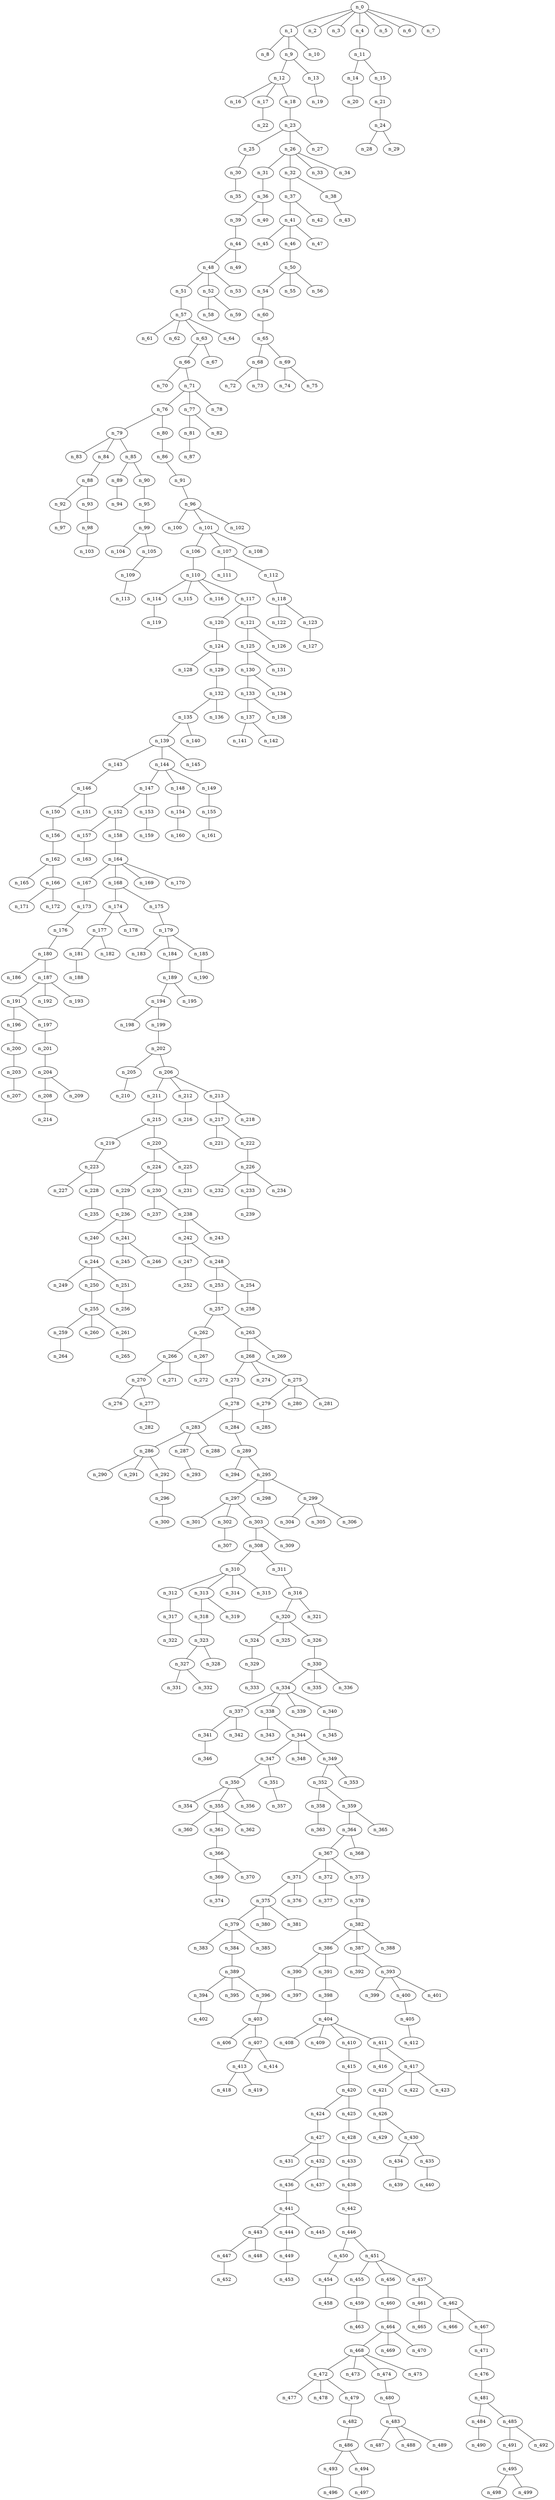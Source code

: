 graph grafoBarabasi_500_7_BFS  {
n_0;
n_1;
n_2;
n_3;
n_4;
n_5;
n_6;
n_7;
n_8;
n_9;
n_10;
n_11;
n_12;
n_13;
n_14;
n_15;
n_16;
n_17;
n_18;
n_19;
n_20;
n_21;
n_22;
n_23;
n_24;
n_25;
n_26;
n_27;
n_28;
n_29;
n_30;
n_31;
n_32;
n_33;
n_34;
n_35;
n_36;
n_37;
n_38;
n_39;
n_40;
n_41;
n_42;
n_43;
n_44;
n_45;
n_46;
n_47;
n_48;
n_49;
n_50;
n_51;
n_52;
n_53;
n_54;
n_55;
n_56;
n_57;
n_58;
n_59;
n_60;
n_61;
n_62;
n_63;
n_64;
n_65;
n_66;
n_67;
n_68;
n_69;
n_70;
n_71;
n_72;
n_73;
n_74;
n_75;
n_76;
n_77;
n_78;
n_79;
n_80;
n_81;
n_82;
n_83;
n_84;
n_85;
n_86;
n_87;
n_88;
n_89;
n_90;
n_91;
n_92;
n_93;
n_94;
n_95;
n_96;
n_97;
n_98;
n_99;
n_100;
n_101;
n_102;
n_103;
n_104;
n_105;
n_106;
n_107;
n_108;
n_109;
n_110;
n_111;
n_112;
n_113;
n_114;
n_115;
n_116;
n_117;
n_118;
n_119;
n_120;
n_121;
n_122;
n_123;
n_124;
n_125;
n_126;
n_127;
n_128;
n_129;
n_130;
n_131;
n_132;
n_133;
n_134;
n_135;
n_136;
n_137;
n_138;
n_139;
n_140;
n_141;
n_142;
n_143;
n_144;
n_145;
n_146;
n_147;
n_148;
n_149;
n_150;
n_151;
n_152;
n_153;
n_154;
n_155;
n_156;
n_157;
n_158;
n_159;
n_160;
n_161;
n_162;
n_163;
n_164;
n_165;
n_166;
n_167;
n_168;
n_169;
n_170;
n_171;
n_172;
n_173;
n_174;
n_175;
n_176;
n_177;
n_178;
n_179;
n_180;
n_181;
n_182;
n_183;
n_184;
n_185;
n_186;
n_187;
n_188;
n_189;
n_190;
n_191;
n_192;
n_193;
n_194;
n_195;
n_196;
n_197;
n_198;
n_199;
n_200;
n_201;
n_202;
n_203;
n_204;
n_205;
n_206;
n_207;
n_208;
n_209;
n_210;
n_211;
n_212;
n_213;
n_214;
n_215;
n_216;
n_217;
n_218;
n_219;
n_220;
n_221;
n_222;
n_223;
n_224;
n_225;
n_226;
n_227;
n_228;
n_229;
n_230;
n_231;
n_232;
n_233;
n_234;
n_235;
n_236;
n_237;
n_238;
n_239;
n_240;
n_241;
n_242;
n_243;
n_244;
n_245;
n_246;
n_247;
n_248;
n_249;
n_250;
n_251;
n_252;
n_253;
n_254;
n_255;
n_256;
n_257;
n_258;
n_259;
n_260;
n_261;
n_262;
n_263;
n_264;
n_265;
n_266;
n_267;
n_268;
n_269;
n_270;
n_271;
n_272;
n_273;
n_274;
n_275;
n_276;
n_277;
n_278;
n_279;
n_280;
n_281;
n_282;
n_283;
n_284;
n_285;
n_286;
n_287;
n_288;
n_289;
n_290;
n_291;
n_292;
n_293;
n_294;
n_295;
n_296;
n_297;
n_298;
n_299;
n_300;
n_301;
n_302;
n_303;
n_304;
n_305;
n_306;
n_307;
n_308;
n_309;
n_310;
n_311;
n_312;
n_313;
n_314;
n_315;
n_316;
n_317;
n_318;
n_319;
n_320;
n_321;
n_322;
n_323;
n_324;
n_325;
n_326;
n_327;
n_328;
n_329;
n_330;
n_331;
n_332;
n_333;
n_334;
n_335;
n_336;
n_337;
n_338;
n_339;
n_340;
n_341;
n_342;
n_343;
n_344;
n_345;
n_346;
n_347;
n_348;
n_349;
n_350;
n_351;
n_352;
n_353;
n_354;
n_355;
n_356;
n_357;
n_358;
n_359;
n_360;
n_361;
n_362;
n_363;
n_364;
n_365;
n_366;
n_367;
n_368;
n_369;
n_370;
n_371;
n_372;
n_373;
n_374;
n_375;
n_376;
n_377;
n_378;
n_379;
n_380;
n_381;
n_382;
n_383;
n_384;
n_385;
n_386;
n_387;
n_388;
n_389;
n_390;
n_391;
n_392;
n_393;
n_394;
n_395;
n_396;
n_397;
n_398;
n_399;
n_400;
n_401;
n_402;
n_403;
n_404;
n_405;
n_406;
n_407;
n_408;
n_409;
n_410;
n_411;
n_412;
n_413;
n_414;
n_415;
n_416;
n_417;
n_418;
n_419;
n_420;
n_421;
n_422;
n_423;
n_424;
n_425;
n_426;
n_427;
n_428;
n_429;
n_430;
n_431;
n_432;
n_433;
n_434;
n_435;
n_436;
n_437;
n_438;
n_439;
n_440;
n_441;
n_442;
n_443;
n_444;
n_445;
n_446;
n_447;
n_448;
n_449;
n_450;
n_451;
n_452;
n_453;
n_454;
n_455;
n_456;
n_457;
n_458;
n_459;
n_460;
n_461;
n_462;
n_463;
n_464;
n_465;
n_466;
n_467;
n_468;
n_469;
n_470;
n_471;
n_472;
n_473;
n_474;
n_475;
n_476;
n_477;
n_478;
n_479;
n_480;
n_481;
n_482;
n_483;
n_484;
n_485;
n_486;
n_487;
n_488;
n_489;
n_490;
n_491;
n_492;
n_493;
n_494;
n_495;
n_496;
n_497;
n_498;
n_499;
n_0 -- n_1;
n_0 -- n_2;
n_0 -- n_3;
n_0 -- n_4;
n_0 -- n_5;
n_0 -- n_6;
n_0 -- n_7;
n_1 -- n_8;
n_1 -- n_9;
n_1 -- n_10;
n_4 -- n_11;
n_9 -- n_12;
n_9 -- n_13;
n_11 -- n_14;
n_11 -- n_15;
n_12 -- n_16;
n_12 -- n_17;
n_12 -- n_18;
n_13 -- n_19;
n_14 -- n_20;
n_15 -- n_21;
n_17 -- n_22;
n_18 -- n_23;
n_21 -- n_24;
n_23 -- n_25;
n_23 -- n_26;
n_23 -- n_27;
n_24 -- n_28;
n_24 -- n_29;
n_25 -- n_30;
n_26 -- n_31;
n_26 -- n_32;
n_26 -- n_33;
n_26 -- n_34;
n_30 -- n_35;
n_31 -- n_36;
n_32 -- n_37;
n_32 -- n_38;
n_36 -- n_39;
n_36 -- n_40;
n_37 -- n_41;
n_37 -- n_42;
n_38 -- n_43;
n_39 -- n_44;
n_41 -- n_45;
n_41 -- n_46;
n_41 -- n_47;
n_44 -- n_48;
n_44 -- n_49;
n_46 -- n_50;
n_48 -- n_51;
n_48 -- n_52;
n_48 -- n_53;
n_50 -- n_54;
n_50 -- n_55;
n_50 -- n_56;
n_51 -- n_57;
n_52 -- n_58;
n_52 -- n_59;
n_54 -- n_60;
n_57 -- n_61;
n_57 -- n_62;
n_57 -- n_63;
n_57 -- n_64;
n_60 -- n_65;
n_63 -- n_66;
n_63 -- n_67;
n_65 -- n_68;
n_65 -- n_69;
n_66 -- n_70;
n_66 -- n_71;
n_68 -- n_72;
n_68 -- n_73;
n_69 -- n_74;
n_69 -- n_75;
n_71 -- n_76;
n_71 -- n_77;
n_71 -- n_78;
n_76 -- n_79;
n_76 -- n_80;
n_77 -- n_81;
n_77 -- n_82;
n_79 -- n_83;
n_79 -- n_84;
n_79 -- n_85;
n_80 -- n_86;
n_81 -- n_87;
n_84 -- n_88;
n_85 -- n_89;
n_85 -- n_90;
n_86 -- n_91;
n_88 -- n_92;
n_88 -- n_93;
n_89 -- n_94;
n_90 -- n_95;
n_91 -- n_96;
n_92 -- n_97;
n_93 -- n_98;
n_95 -- n_99;
n_96 -- n_100;
n_96 -- n_101;
n_96 -- n_102;
n_98 -- n_103;
n_99 -- n_104;
n_99 -- n_105;
n_101 -- n_106;
n_101 -- n_107;
n_101 -- n_108;
n_105 -- n_109;
n_106 -- n_110;
n_107 -- n_111;
n_107 -- n_112;
n_109 -- n_113;
n_110 -- n_114;
n_110 -- n_115;
n_110 -- n_116;
n_110 -- n_117;
n_112 -- n_118;
n_114 -- n_119;
n_117 -- n_120;
n_117 -- n_121;
n_118 -- n_122;
n_118 -- n_123;
n_120 -- n_124;
n_121 -- n_125;
n_121 -- n_126;
n_123 -- n_127;
n_124 -- n_128;
n_124 -- n_129;
n_125 -- n_130;
n_125 -- n_131;
n_129 -- n_132;
n_130 -- n_133;
n_130 -- n_134;
n_132 -- n_135;
n_132 -- n_136;
n_133 -- n_137;
n_133 -- n_138;
n_135 -- n_139;
n_135 -- n_140;
n_137 -- n_141;
n_137 -- n_142;
n_139 -- n_143;
n_139 -- n_144;
n_139 -- n_145;
n_143 -- n_146;
n_144 -- n_147;
n_144 -- n_148;
n_144 -- n_149;
n_146 -- n_150;
n_146 -- n_151;
n_147 -- n_152;
n_147 -- n_153;
n_148 -- n_154;
n_149 -- n_155;
n_150 -- n_156;
n_152 -- n_157;
n_152 -- n_158;
n_153 -- n_159;
n_154 -- n_160;
n_155 -- n_161;
n_156 -- n_162;
n_157 -- n_163;
n_158 -- n_164;
n_162 -- n_165;
n_162 -- n_166;
n_164 -- n_167;
n_164 -- n_168;
n_164 -- n_169;
n_164 -- n_170;
n_166 -- n_171;
n_166 -- n_172;
n_167 -- n_173;
n_168 -- n_174;
n_168 -- n_175;
n_173 -- n_176;
n_174 -- n_177;
n_174 -- n_178;
n_175 -- n_179;
n_176 -- n_180;
n_177 -- n_181;
n_177 -- n_182;
n_179 -- n_183;
n_179 -- n_184;
n_179 -- n_185;
n_180 -- n_186;
n_180 -- n_187;
n_181 -- n_188;
n_184 -- n_189;
n_185 -- n_190;
n_187 -- n_191;
n_187 -- n_192;
n_187 -- n_193;
n_189 -- n_194;
n_189 -- n_195;
n_191 -- n_196;
n_191 -- n_197;
n_194 -- n_198;
n_194 -- n_199;
n_196 -- n_200;
n_197 -- n_201;
n_199 -- n_202;
n_200 -- n_203;
n_201 -- n_204;
n_202 -- n_205;
n_202 -- n_206;
n_203 -- n_207;
n_204 -- n_208;
n_204 -- n_209;
n_205 -- n_210;
n_206 -- n_211;
n_206 -- n_212;
n_206 -- n_213;
n_208 -- n_214;
n_211 -- n_215;
n_212 -- n_216;
n_213 -- n_217;
n_213 -- n_218;
n_215 -- n_219;
n_215 -- n_220;
n_217 -- n_221;
n_217 -- n_222;
n_219 -- n_223;
n_220 -- n_224;
n_220 -- n_225;
n_222 -- n_226;
n_223 -- n_227;
n_223 -- n_228;
n_224 -- n_229;
n_224 -- n_230;
n_225 -- n_231;
n_226 -- n_232;
n_226 -- n_233;
n_226 -- n_234;
n_228 -- n_235;
n_229 -- n_236;
n_230 -- n_237;
n_230 -- n_238;
n_233 -- n_239;
n_236 -- n_240;
n_236 -- n_241;
n_238 -- n_242;
n_238 -- n_243;
n_240 -- n_244;
n_241 -- n_245;
n_241 -- n_246;
n_242 -- n_247;
n_242 -- n_248;
n_244 -- n_249;
n_244 -- n_250;
n_244 -- n_251;
n_247 -- n_252;
n_248 -- n_253;
n_248 -- n_254;
n_250 -- n_255;
n_251 -- n_256;
n_253 -- n_257;
n_254 -- n_258;
n_255 -- n_259;
n_255 -- n_260;
n_255 -- n_261;
n_257 -- n_262;
n_257 -- n_263;
n_259 -- n_264;
n_261 -- n_265;
n_262 -- n_266;
n_262 -- n_267;
n_263 -- n_268;
n_263 -- n_269;
n_266 -- n_270;
n_266 -- n_271;
n_267 -- n_272;
n_268 -- n_273;
n_268 -- n_274;
n_268 -- n_275;
n_270 -- n_276;
n_270 -- n_277;
n_273 -- n_278;
n_275 -- n_279;
n_275 -- n_280;
n_275 -- n_281;
n_277 -- n_282;
n_278 -- n_283;
n_278 -- n_284;
n_279 -- n_285;
n_283 -- n_286;
n_283 -- n_287;
n_283 -- n_288;
n_284 -- n_289;
n_286 -- n_290;
n_286 -- n_291;
n_286 -- n_292;
n_287 -- n_293;
n_289 -- n_294;
n_289 -- n_295;
n_292 -- n_296;
n_295 -- n_297;
n_295 -- n_298;
n_295 -- n_299;
n_296 -- n_300;
n_297 -- n_301;
n_297 -- n_302;
n_297 -- n_303;
n_299 -- n_304;
n_299 -- n_305;
n_299 -- n_306;
n_302 -- n_307;
n_303 -- n_308;
n_303 -- n_309;
n_308 -- n_310;
n_308 -- n_311;
n_310 -- n_312;
n_310 -- n_313;
n_310 -- n_314;
n_310 -- n_315;
n_311 -- n_316;
n_312 -- n_317;
n_313 -- n_318;
n_313 -- n_319;
n_316 -- n_320;
n_316 -- n_321;
n_317 -- n_322;
n_318 -- n_323;
n_320 -- n_324;
n_320 -- n_325;
n_320 -- n_326;
n_323 -- n_327;
n_323 -- n_328;
n_324 -- n_329;
n_326 -- n_330;
n_327 -- n_331;
n_327 -- n_332;
n_329 -- n_333;
n_330 -- n_334;
n_330 -- n_335;
n_330 -- n_336;
n_334 -- n_337;
n_334 -- n_338;
n_334 -- n_339;
n_334 -- n_340;
n_337 -- n_341;
n_337 -- n_342;
n_338 -- n_343;
n_338 -- n_344;
n_340 -- n_345;
n_341 -- n_346;
n_344 -- n_347;
n_344 -- n_348;
n_344 -- n_349;
n_347 -- n_350;
n_347 -- n_351;
n_349 -- n_352;
n_349 -- n_353;
n_350 -- n_354;
n_350 -- n_355;
n_350 -- n_356;
n_351 -- n_357;
n_352 -- n_358;
n_352 -- n_359;
n_355 -- n_360;
n_355 -- n_361;
n_355 -- n_362;
n_358 -- n_363;
n_359 -- n_364;
n_359 -- n_365;
n_361 -- n_366;
n_364 -- n_367;
n_364 -- n_368;
n_366 -- n_369;
n_366 -- n_370;
n_367 -- n_371;
n_367 -- n_372;
n_367 -- n_373;
n_369 -- n_374;
n_371 -- n_375;
n_371 -- n_376;
n_372 -- n_377;
n_373 -- n_378;
n_375 -- n_379;
n_375 -- n_380;
n_375 -- n_381;
n_378 -- n_382;
n_379 -- n_383;
n_379 -- n_384;
n_379 -- n_385;
n_382 -- n_386;
n_382 -- n_387;
n_382 -- n_388;
n_384 -- n_389;
n_386 -- n_390;
n_386 -- n_391;
n_387 -- n_392;
n_387 -- n_393;
n_389 -- n_394;
n_389 -- n_395;
n_389 -- n_396;
n_390 -- n_397;
n_391 -- n_398;
n_393 -- n_399;
n_393 -- n_400;
n_393 -- n_401;
n_394 -- n_402;
n_396 -- n_403;
n_398 -- n_404;
n_400 -- n_405;
n_403 -- n_406;
n_403 -- n_407;
n_404 -- n_408;
n_404 -- n_409;
n_404 -- n_410;
n_404 -- n_411;
n_405 -- n_412;
n_407 -- n_413;
n_407 -- n_414;
n_410 -- n_415;
n_411 -- n_416;
n_411 -- n_417;
n_413 -- n_418;
n_413 -- n_419;
n_415 -- n_420;
n_417 -- n_421;
n_417 -- n_422;
n_417 -- n_423;
n_420 -- n_424;
n_420 -- n_425;
n_421 -- n_426;
n_424 -- n_427;
n_425 -- n_428;
n_426 -- n_429;
n_426 -- n_430;
n_427 -- n_431;
n_427 -- n_432;
n_428 -- n_433;
n_430 -- n_434;
n_430 -- n_435;
n_432 -- n_436;
n_432 -- n_437;
n_433 -- n_438;
n_434 -- n_439;
n_435 -- n_440;
n_436 -- n_441;
n_438 -- n_442;
n_441 -- n_443;
n_441 -- n_444;
n_441 -- n_445;
n_442 -- n_446;
n_443 -- n_447;
n_443 -- n_448;
n_444 -- n_449;
n_446 -- n_450;
n_446 -- n_451;
n_447 -- n_452;
n_449 -- n_453;
n_450 -- n_454;
n_451 -- n_455;
n_451 -- n_456;
n_451 -- n_457;
n_454 -- n_458;
n_455 -- n_459;
n_456 -- n_460;
n_457 -- n_461;
n_457 -- n_462;
n_459 -- n_463;
n_460 -- n_464;
n_461 -- n_465;
n_462 -- n_466;
n_462 -- n_467;
n_464 -- n_468;
n_464 -- n_469;
n_464 -- n_470;
n_467 -- n_471;
n_468 -- n_472;
n_468 -- n_473;
n_468 -- n_474;
n_468 -- n_475;
n_471 -- n_476;
n_472 -- n_477;
n_472 -- n_478;
n_472 -- n_479;
n_474 -- n_480;
n_476 -- n_481;
n_479 -- n_482;
n_480 -- n_483;
n_481 -- n_484;
n_481 -- n_485;
n_482 -- n_486;
n_483 -- n_487;
n_483 -- n_488;
n_483 -- n_489;
n_484 -- n_490;
n_485 -- n_491;
n_485 -- n_492;
n_486 -- n_493;
n_486 -- n_494;
n_491 -- n_495;
n_493 -- n_496;
n_494 -- n_497;
n_495 -- n_498;
n_495 -- n_499;
}